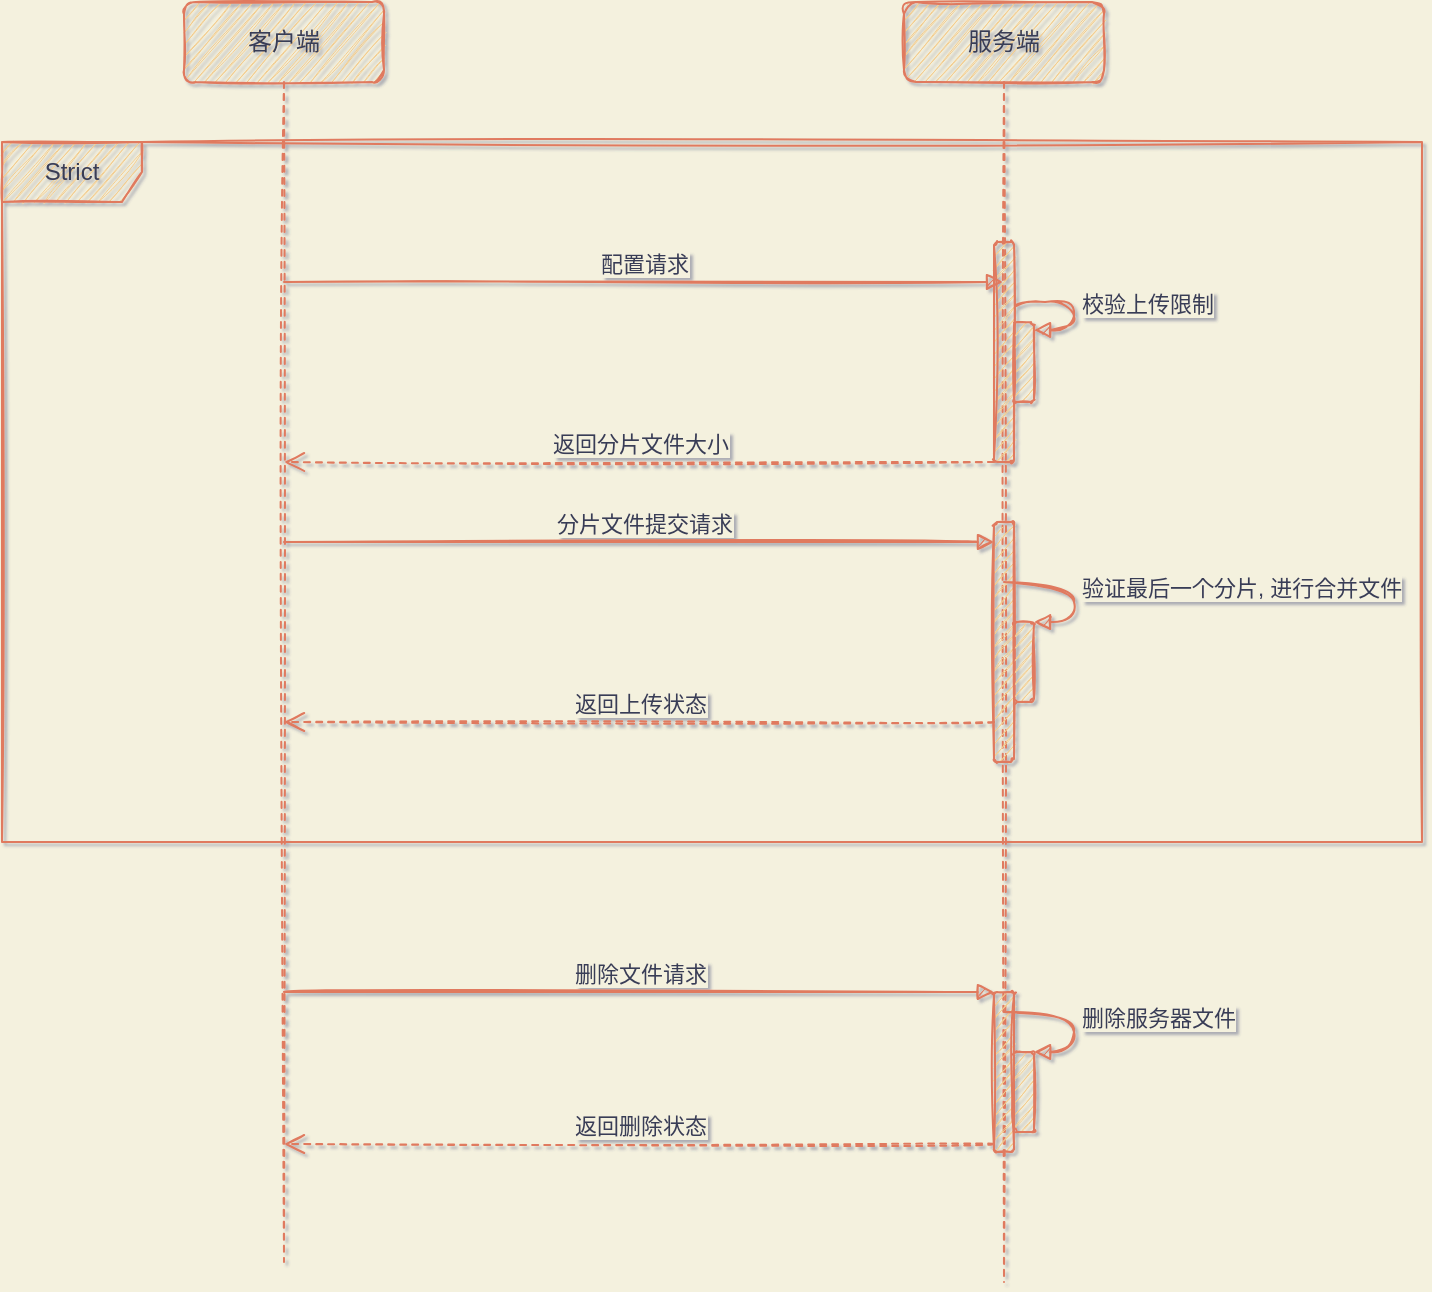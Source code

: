 <mxfile version="13.6.5">
    <diagram id="eArgHnw05lGZaxRBrh1a" name="第 1 页">
        <mxGraphModel dx="1059" dy="792" grid="0" gridSize="12" guides="1" tooltips="1" connect="1" arrows="1" fold="1" page="1" pageScale="1" pageWidth="827" pageHeight="1169" background="#F4F1DE" math="0" shadow="1">
            <root>
                <mxCell id="0"/>
                <mxCell id="1" parent="0"/>
                <mxCell id="4" value="Strict" style="shape=umlFrame;whiteSpace=wrap;html=1;width=70;height=30;fillColor=#F2CC8F;strokeColor=#E07A5F;fontColor=#393C56;rounded=1;sketch=1;" parent="1" vertex="1">
                    <mxGeometry x="59" y="150" width="710" height="350" as="geometry"/>
                </mxCell>
                <mxCell id="5" value="客户端" style="shape=umlLifeline;perimeter=lifelinePerimeter;whiteSpace=wrap;html=1;container=1;collapsible=0;recursiveResize=0;outlineConnect=0;fillColor=#F2CC8F;strokeColor=#E07A5F;fontColor=#393C56;rounded=1;sketch=1;" parent="1" vertex="1">
                    <mxGeometry x="150" y="80" width="100" height="630" as="geometry"/>
                </mxCell>
                <mxCell id="12" value="分片文件提交请求" style="html=1;verticalAlign=bottom;endArrow=block;labelBackgroundColor=#F4F1DE;strokeColor=#E07A5F;fontColor=#393C56;sketch=1;curved=1;" parent="5" target="13" edge="1">
                    <mxGeometry x="0.972" y="-170" width="80" relative="1" as="geometry">
                        <mxPoint x="50" y="270" as="sourcePoint"/>
                        <mxPoint x="130" y="270" as="targetPoint"/>
                        <Array as="points">
                            <mxPoint x="400" y="270"/>
                        </Array>
                        <mxPoint x="-170" y="-170" as="offset"/>
                    </mxGeometry>
                </mxCell>
                <mxCell id="20" value="返回上传状态" style="html=1;verticalAlign=bottom;endArrow=open;dashed=1;endSize=8;labelBackgroundColor=#F4F1DE;strokeColor=#E07A5F;fontColor=#393C56;sketch=1;curved=1;" parent="5" source="13" edge="1">
                    <mxGeometry relative="1" as="geometry">
                        <mxPoint x="130" y="360" as="sourcePoint"/>
                        <mxPoint x="50" y="360" as="targetPoint"/>
                    </mxGeometry>
                </mxCell>
                <mxCell id="6" value="服务端" style="shape=umlLifeline;perimeter=lifelinePerimeter;whiteSpace=wrap;html=1;container=1;collapsible=0;recursiveResize=0;outlineConnect=0;fillColor=#F2CC8F;strokeColor=#E07A5F;fontColor=#393C56;rounded=1;sketch=1;" parent="1" vertex="1">
                    <mxGeometry x="510" y="80" width="100" height="640" as="geometry"/>
                </mxCell>
                <mxCell id="8" value="" style="html=1;points=[];perimeter=orthogonalPerimeter;fillColor=#F2CC8F;strokeColor=#E07A5F;fontColor=#393C56;rounded=1;sketch=1;" parent="6" vertex="1">
                    <mxGeometry x="45" y="120" width="10" height="110" as="geometry"/>
                </mxCell>
                <mxCell id="13" value="" style="html=1;points=[];perimeter=orthogonalPerimeter;fillColor=#F2CC8F;strokeColor=#E07A5F;fontColor=#393C56;rounded=1;sketch=1;" parent="6" vertex="1">
                    <mxGeometry x="45" y="260" width="10" height="120" as="geometry"/>
                </mxCell>
                <mxCell id="17" value="" style="html=1;points=[];perimeter=orthogonalPerimeter;fillColor=#F2CC8F;strokeColor=#E07A5F;fontColor=#393C56;rounded=1;sketch=1;" parent="6" vertex="1">
                    <mxGeometry x="55" y="160" width="10" height="40" as="geometry"/>
                </mxCell>
                <mxCell id="19" value="校验上传限制" style="edgeStyle=orthogonalEdgeStyle;html=1;align=left;spacingLeft=2;endArrow=block;exitX=1.1;exitY=0.291;exitDx=0;exitDy=0;exitPerimeter=0;labelBackgroundColor=#F4F1DE;strokeColor=#E07A5F;fontColor=#393C56;sketch=1;curved=1;" parent="6" source="8" edge="1">
                    <mxGeometry relative="1" as="geometry">
                        <mxPoint x="60" y="150" as="sourcePoint"/>
                        <Array as="points">
                            <mxPoint x="56" y="150"/>
                            <mxPoint x="85" y="150"/>
                            <mxPoint x="85" y="164"/>
                        </Array>
                        <mxPoint x="65" y="164" as="targetPoint"/>
                    </mxGeometry>
                </mxCell>
                <mxCell id="23" value="" style="html=1;points=[];perimeter=orthogonalPerimeter;fillColor=#F2CC8F;strokeColor=#E07A5F;fontColor=#393C56;rounded=1;sketch=1;" parent="6" vertex="1">
                    <mxGeometry x="55" y="310" width="10" height="40" as="geometry"/>
                </mxCell>
                <mxCell id="24" value="验证最后一个分片, 进行合并文件" style="edgeStyle=orthogonalEdgeStyle;html=1;align=left;spacingLeft=2;endArrow=block;entryX=1;entryY=0;exitX=0.5;exitY=0.25;exitDx=0;exitDy=0;exitPerimeter=0;labelBackgroundColor=#F4F1DE;strokeColor=#E07A5F;fontColor=#393C56;sketch=1;curved=1;" parent="6" source="13" target="23" edge="1">
                    <mxGeometry relative="1" as="geometry">
                        <mxPoint x="60" y="290" as="sourcePoint"/>
                        <Array as="points">
                            <mxPoint x="85" y="290"/>
                            <mxPoint x="85" y="310"/>
                        </Array>
                    </mxGeometry>
                </mxCell>
                <mxCell id="25" value="" style="html=1;points=[];perimeter=orthogonalPerimeter;fillColor=#F2CC8F;strokeColor=#E07A5F;fontColor=#393C56;rounded=1;sketch=1;" parent="6" vertex="1">
                    <mxGeometry x="45" y="495" width="10" height="80" as="geometry"/>
                </mxCell>
                <mxCell id="28" value="" style="html=1;points=[];perimeter=orthogonalPerimeter;fillColor=#F2CC8F;strokeColor=#E07A5F;fontColor=#393C56;rounded=1;sketch=1;" parent="6" vertex="1">
                    <mxGeometry x="55" y="525" width="10" height="40" as="geometry"/>
                </mxCell>
                <mxCell id="29" value="删除服务器文件" style="edgeStyle=orthogonalEdgeStyle;html=1;align=left;spacingLeft=2;endArrow=block;entryX=1;entryY=0;exitX=0.5;exitY=0.125;exitDx=0;exitDy=0;exitPerimeter=0;labelBackgroundColor=#F4F1DE;strokeColor=#E07A5F;fontColor=#393C56;sketch=1;curved=1;" parent="6" source="25" target="28" edge="1">
                    <mxGeometry relative="1" as="geometry">
                        <mxPoint x="60" y="505" as="sourcePoint"/>
                        <Array as="points">
                            <mxPoint x="85" y="505"/>
                            <mxPoint x="85" y="525"/>
                        </Array>
                    </mxGeometry>
                </mxCell>
                <mxCell id="7" value="配置请求" style="html=1;verticalAlign=bottom;endArrow=block;labelBackgroundColor=#F4F1DE;strokeColor=#E07A5F;fontColor=#393C56;sketch=1;curved=1;" parent="1" source="5" target="6" edge="1">
                    <mxGeometry width="80" relative="1" as="geometry">
                        <mxPoint x="170" y="230" as="sourcePoint"/>
                        <mxPoint x="250" y="230" as="targetPoint"/>
                        <Array as="points">
                            <mxPoint x="380" y="220"/>
                        </Array>
                    </mxGeometry>
                </mxCell>
                <mxCell id="9" value="返回分片文件大小" style="html=1;verticalAlign=bottom;endArrow=open;dashed=1;endSize=8;labelBackgroundColor=#F4F1DE;strokeColor=#E07A5F;fontColor=#393C56;sketch=1;curved=1;" parent="1" source="8" target="5" edge="1">
                    <mxGeometry relative="1" as="geometry">
                        <mxPoint x="440" y="287" as="sourcePoint"/>
                        <mxPoint x="140" y="287" as="targetPoint"/>
                        <Array as="points">
                            <mxPoint x="320" y="310"/>
                        </Array>
                    </mxGeometry>
                </mxCell>
                <mxCell id="26" value="删除文件请求" style="html=1;verticalAlign=bottom;endArrow=block;entryX=0;entryY=0;labelBackgroundColor=#F4F1DE;strokeColor=#E07A5F;fontColor=#393C56;sketch=1;curved=1;" parent="1" source="5" target="25" edge="1">
                    <mxGeometry relative="1" as="geometry">
                        <mxPoint x="425" y="585" as="sourcePoint"/>
                    </mxGeometry>
                </mxCell>
                <mxCell id="27" value="返回删除状态" style="html=1;verticalAlign=bottom;endArrow=open;dashed=1;endSize=8;exitX=0;exitY=0.95;labelBackgroundColor=#F4F1DE;strokeColor=#E07A5F;fontColor=#393C56;sketch=1;curved=1;" parent="1" source="25" target="5" edge="1">
                    <mxGeometry relative="1" as="geometry">
                        <mxPoint x="425" y="661" as="targetPoint"/>
                    </mxGeometry>
                </mxCell>
            </root>
        </mxGraphModel>
    </diagram>
</mxfile>